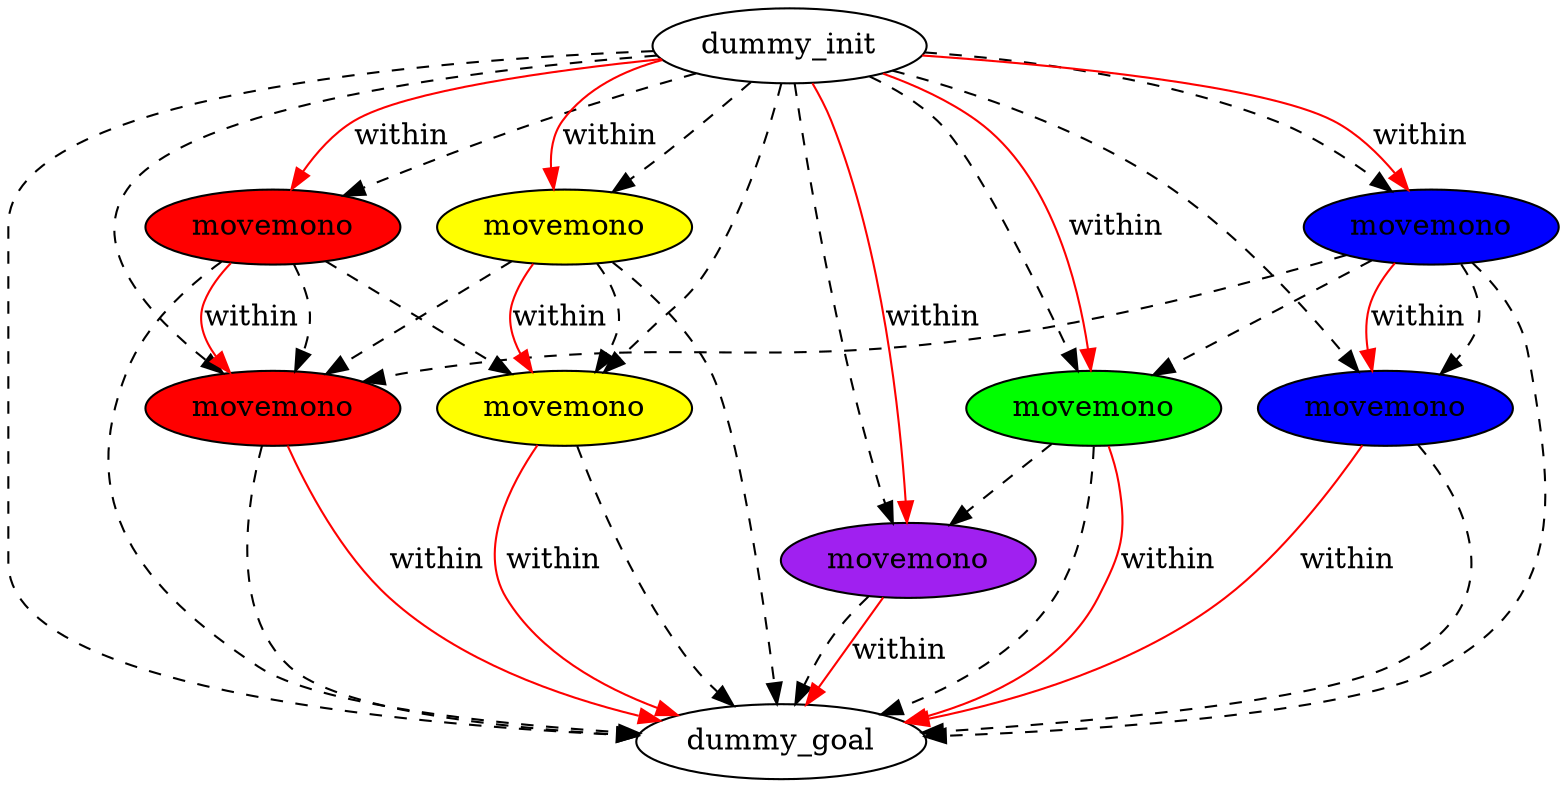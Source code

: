 digraph {
	"93f7026d-c63b-06db-85bd-dc31f28061a5" [label=dummy_init fillcolor=white style=filled]
	"115f5e37-b6e6-c0f9-6267-d626db86a4d0" [label=dummy_goal fillcolor=white style=filled]
	"97080153-547b-5fda-5299-4c9f5ebc7f2a" [label=movemono fillcolor=yellow style=filled]
	"7de73f01-915e-e0d5-5cc5-5eddd90ee8f6" [label=movemono fillcolor=purple style=filled]
	"2fc5679b-eb70-ef4a-61fb-fcfee87426d1" [label=movemono fillcolor=green style=filled]
	"3cd30f82-5f40-7770-a773-c2b73a7a1a13" [label=movemono fillcolor=red style=filled]
	"9f3056f6-b571-98ab-6722-990444a03d24" [label=movemono fillcolor=red style=filled]
	"342294ff-f2ca-4966-48bf-b6ba41346c88" [label=movemono fillcolor=blue style=filled]
	"1f165223-8994-2477-2435-1d09fd29d26d" [label=movemono fillcolor=blue style=filled]
	"26d320d5-6009-36d2-485d-7dd9ca6921f2" [label=movemono fillcolor=yellow style=filled]
	"93f7026d-c63b-06db-85bd-dc31f28061a5" -> "26d320d5-6009-36d2-485d-7dd9ca6921f2" [color=black style=dashed]
	"26d320d5-6009-36d2-485d-7dd9ca6921f2" -> "3cd30f82-5f40-7770-a773-c2b73a7a1a13" [color=black style=dashed]
	"2fc5679b-eb70-ef4a-61fb-fcfee87426d1" -> "115f5e37-b6e6-c0f9-6267-d626db86a4d0" [color=black style=dashed]
	"26d320d5-6009-36d2-485d-7dd9ca6921f2" -> "97080153-547b-5fda-5299-4c9f5ebc7f2a" [color=black style=dashed]
	"93f7026d-c63b-06db-85bd-dc31f28061a5" -> "115f5e37-b6e6-c0f9-6267-d626db86a4d0" [color=black style=dashed]
	"3cd30f82-5f40-7770-a773-c2b73a7a1a13" -> "115f5e37-b6e6-c0f9-6267-d626db86a4d0" [color=black style=dashed]
	"9f3056f6-b571-98ab-6722-990444a03d24" -> "115f5e37-b6e6-c0f9-6267-d626db86a4d0" [color=black style=dashed]
	"97080153-547b-5fda-5299-4c9f5ebc7f2a" -> "115f5e37-b6e6-c0f9-6267-d626db86a4d0" [color=black style=dashed]
	"1f165223-8994-2477-2435-1d09fd29d26d" -> "115f5e37-b6e6-c0f9-6267-d626db86a4d0" [color=black style=dashed]
	"93f7026d-c63b-06db-85bd-dc31f28061a5" -> "1f165223-8994-2477-2435-1d09fd29d26d" [color=black style=dashed]
	"1f165223-8994-2477-2435-1d09fd29d26d" -> "3cd30f82-5f40-7770-a773-c2b73a7a1a13" [color=black style=dashed]
	"93f7026d-c63b-06db-85bd-dc31f28061a5" -> "3cd30f82-5f40-7770-a773-c2b73a7a1a13" [color=black style=dashed]
	"9f3056f6-b571-98ab-6722-990444a03d24" -> "3cd30f82-5f40-7770-a773-c2b73a7a1a13" [color=black style=dashed]
	"93f7026d-c63b-06db-85bd-dc31f28061a5" -> "9f3056f6-b571-98ab-6722-990444a03d24" [color=black style=dashed]
	"9f3056f6-b571-98ab-6722-990444a03d24" -> "97080153-547b-5fda-5299-4c9f5ebc7f2a" [color=black style=dashed]
	"93f7026d-c63b-06db-85bd-dc31f28061a5" -> "97080153-547b-5fda-5299-4c9f5ebc7f2a" [color=black style=dashed]
	"1f165223-8994-2477-2435-1d09fd29d26d" -> "2fc5679b-eb70-ef4a-61fb-fcfee87426d1" [color=black style=dashed]
	"26d320d5-6009-36d2-485d-7dd9ca6921f2" -> "115f5e37-b6e6-c0f9-6267-d626db86a4d0" [color=black style=dashed]
	"93f7026d-c63b-06db-85bd-dc31f28061a5" -> "2fc5679b-eb70-ef4a-61fb-fcfee87426d1" [color=black style=dashed]
	"1f165223-8994-2477-2435-1d09fd29d26d" -> "342294ff-f2ca-4966-48bf-b6ba41346c88" [color=black style=dashed]
	"93f7026d-c63b-06db-85bd-dc31f28061a5" -> "342294ff-f2ca-4966-48bf-b6ba41346c88" [color=black style=dashed]
	"93f7026d-c63b-06db-85bd-dc31f28061a5" -> "7de73f01-915e-e0d5-5cc5-5eddd90ee8f6" [color=black style=dashed]
	"2fc5679b-eb70-ef4a-61fb-fcfee87426d1" -> "7de73f01-915e-e0d5-5cc5-5eddd90ee8f6" [color=black style=dashed]
	"342294ff-f2ca-4966-48bf-b6ba41346c88" -> "115f5e37-b6e6-c0f9-6267-d626db86a4d0" [color=black style=dashed]
	"7de73f01-915e-e0d5-5cc5-5eddd90ee8f6" -> "115f5e37-b6e6-c0f9-6267-d626db86a4d0" [color=black style=dashed]
	"93f7026d-c63b-06db-85bd-dc31f28061a5" -> "1f165223-8994-2477-2435-1d09fd29d26d" [label=within color=red]
	"9f3056f6-b571-98ab-6722-990444a03d24" -> "3cd30f82-5f40-7770-a773-c2b73a7a1a13" [label=within color=red]
	"93f7026d-c63b-06db-85bd-dc31f28061a5" -> "9f3056f6-b571-98ab-6722-990444a03d24" [label=within color=red]
	"26d320d5-6009-36d2-485d-7dd9ca6921f2" -> "97080153-547b-5fda-5299-4c9f5ebc7f2a" [label=within color=red]
	"2fc5679b-eb70-ef4a-61fb-fcfee87426d1" -> "115f5e37-b6e6-c0f9-6267-d626db86a4d0" [label=within color=red]
	"1f165223-8994-2477-2435-1d09fd29d26d" -> "342294ff-f2ca-4966-48bf-b6ba41346c88" [label=within color=red]
	"7de73f01-915e-e0d5-5cc5-5eddd90ee8f6" -> "115f5e37-b6e6-c0f9-6267-d626db86a4d0" [label=within color=red]
	"93f7026d-c63b-06db-85bd-dc31f28061a5" -> "26d320d5-6009-36d2-485d-7dd9ca6921f2" [label=within color=red]
	"3cd30f82-5f40-7770-a773-c2b73a7a1a13" -> "115f5e37-b6e6-c0f9-6267-d626db86a4d0" [label=within color=red]
	"93f7026d-c63b-06db-85bd-dc31f28061a5" -> "7de73f01-915e-e0d5-5cc5-5eddd90ee8f6" [label=within color=red]
	"342294ff-f2ca-4966-48bf-b6ba41346c88" -> "115f5e37-b6e6-c0f9-6267-d626db86a4d0" [label=within color=red]
	"93f7026d-c63b-06db-85bd-dc31f28061a5" -> "2fc5679b-eb70-ef4a-61fb-fcfee87426d1" [label=within color=red]
	"97080153-547b-5fda-5299-4c9f5ebc7f2a" -> "115f5e37-b6e6-c0f9-6267-d626db86a4d0" [label=within color=red]
}
